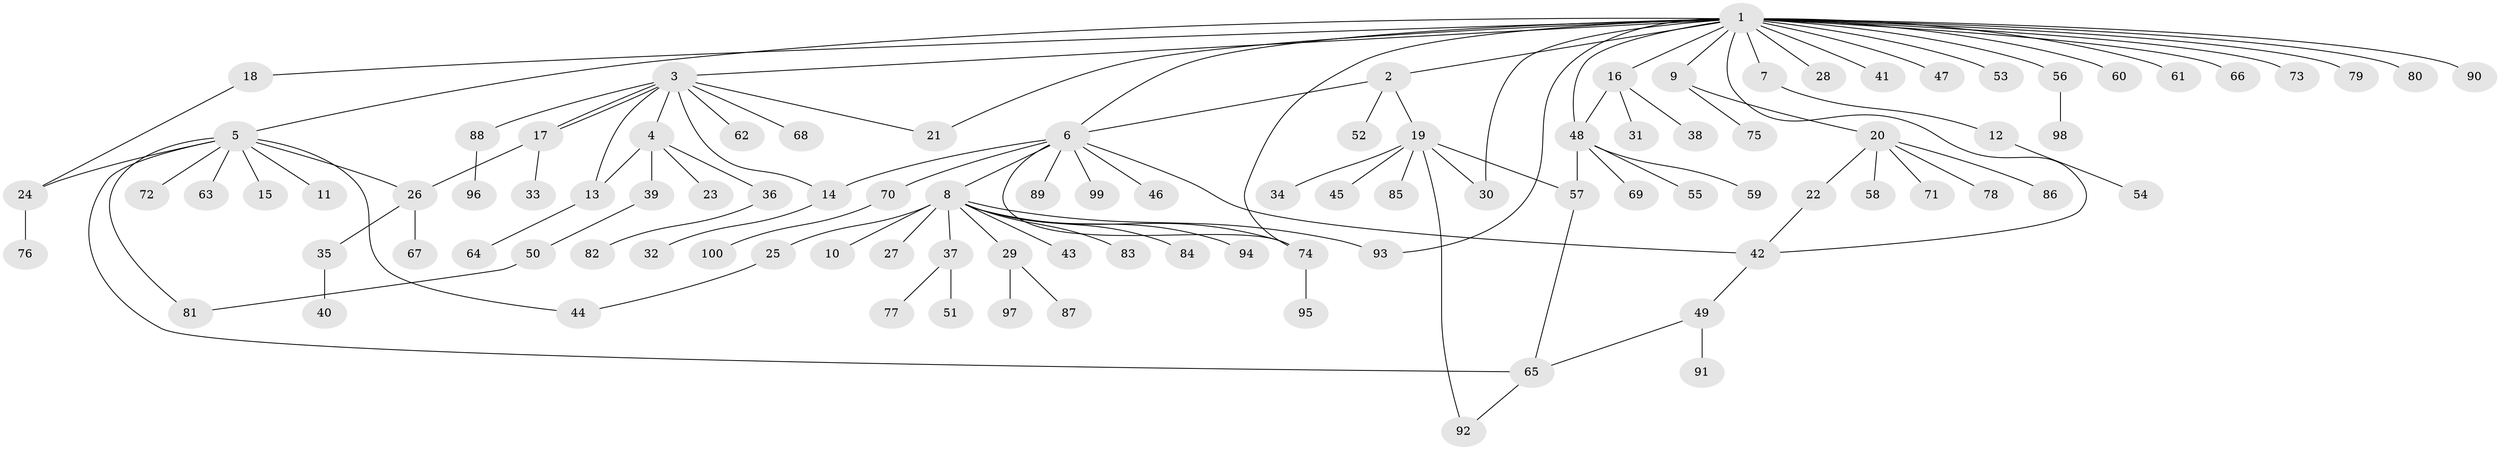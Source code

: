 // Generated by graph-tools (version 1.1) at 2025/38/02/21/25 10:38:54]
// undirected, 100 vertices, 119 edges
graph export_dot {
graph [start="1"]
  node [color=gray90,style=filled];
  1;
  2;
  3;
  4;
  5;
  6;
  7;
  8;
  9;
  10;
  11;
  12;
  13;
  14;
  15;
  16;
  17;
  18;
  19;
  20;
  21;
  22;
  23;
  24;
  25;
  26;
  27;
  28;
  29;
  30;
  31;
  32;
  33;
  34;
  35;
  36;
  37;
  38;
  39;
  40;
  41;
  42;
  43;
  44;
  45;
  46;
  47;
  48;
  49;
  50;
  51;
  52;
  53;
  54;
  55;
  56;
  57;
  58;
  59;
  60;
  61;
  62;
  63;
  64;
  65;
  66;
  67;
  68;
  69;
  70;
  71;
  72;
  73;
  74;
  75;
  76;
  77;
  78;
  79;
  80;
  81;
  82;
  83;
  84;
  85;
  86;
  87;
  88;
  89;
  90;
  91;
  92;
  93;
  94;
  95;
  96;
  97;
  98;
  99;
  100;
  1 -- 2;
  1 -- 3;
  1 -- 5;
  1 -- 6;
  1 -- 7;
  1 -- 9;
  1 -- 16;
  1 -- 18;
  1 -- 21;
  1 -- 28;
  1 -- 30;
  1 -- 41;
  1 -- 42;
  1 -- 47;
  1 -- 48;
  1 -- 53;
  1 -- 56;
  1 -- 60;
  1 -- 61;
  1 -- 66;
  1 -- 73;
  1 -- 74;
  1 -- 79;
  1 -- 80;
  1 -- 90;
  1 -- 93;
  2 -- 6;
  2 -- 19;
  2 -- 52;
  3 -- 4;
  3 -- 13;
  3 -- 14;
  3 -- 17;
  3 -- 17;
  3 -- 21;
  3 -- 62;
  3 -- 68;
  3 -- 88;
  4 -- 13;
  4 -- 23;
  4 -- 36;
  4 -- 39;
  5 -- 11;
  5 -- 15;
  5 -- 24;
  5 -- 26;
  5 -- 44;
  5 -- 63;
  5 -- 65;
  5 -- 72;
  5 -- 81;
  6 -- 8;
  6 -- 14;
  6 -- 42;
  6 -- 46;
  6 -- 70;
  6 -- 74;
  6 -- 89;
  6 -- 99;
  7 -- 12;
  8 -- 10;
  8 -- 25;
  8 -- 27;
  8 -- 29;
  8 -- 37;
  8 -- 43;
  8 -- 74;
  8 -- 83;
  8 -- 84;
  8 -- 93;
  8 -- 94;
  9 -- 20;
  9 -- 75;
  12 -- 54;
  13 -- 64;
  14 -- 32;
  16 -- 31;
  16 -- 38;
  16 -- 48;
  17 -- 26;
  17 -- 33;
  18 -- 24;
  19 -- 30;
  19 -- 34;
  19 -- 45;
  19 -- 57;
  19 -- 85;
  19 -- 92;
  20 -- 22;
  20 -- 58;
  20 -- 71;
  20 -- 78;
  20 -- 86;
  22 -- 42;
  24 -- 76;
  25 -- 44;
  26 -- 35;
  26 -- 67;
  29 -- 87;
  29 -- 97;
  35 -- 40;
  36 -- 82;
  37 -- 51;
  37 -- 77;
  39 -- 50;
  42 -- 49;
  48 -- 55;
  48 -- 57;
  48 -- 59;
  48 -- 69;
  49 -- 65;
  49 -- 91;
  50 -- 81;
  56 -- 98;
  57 -- 65;
  65 -- 92;
  70 -- 100;
  74 -- 95;
  88 -- 96;
}

